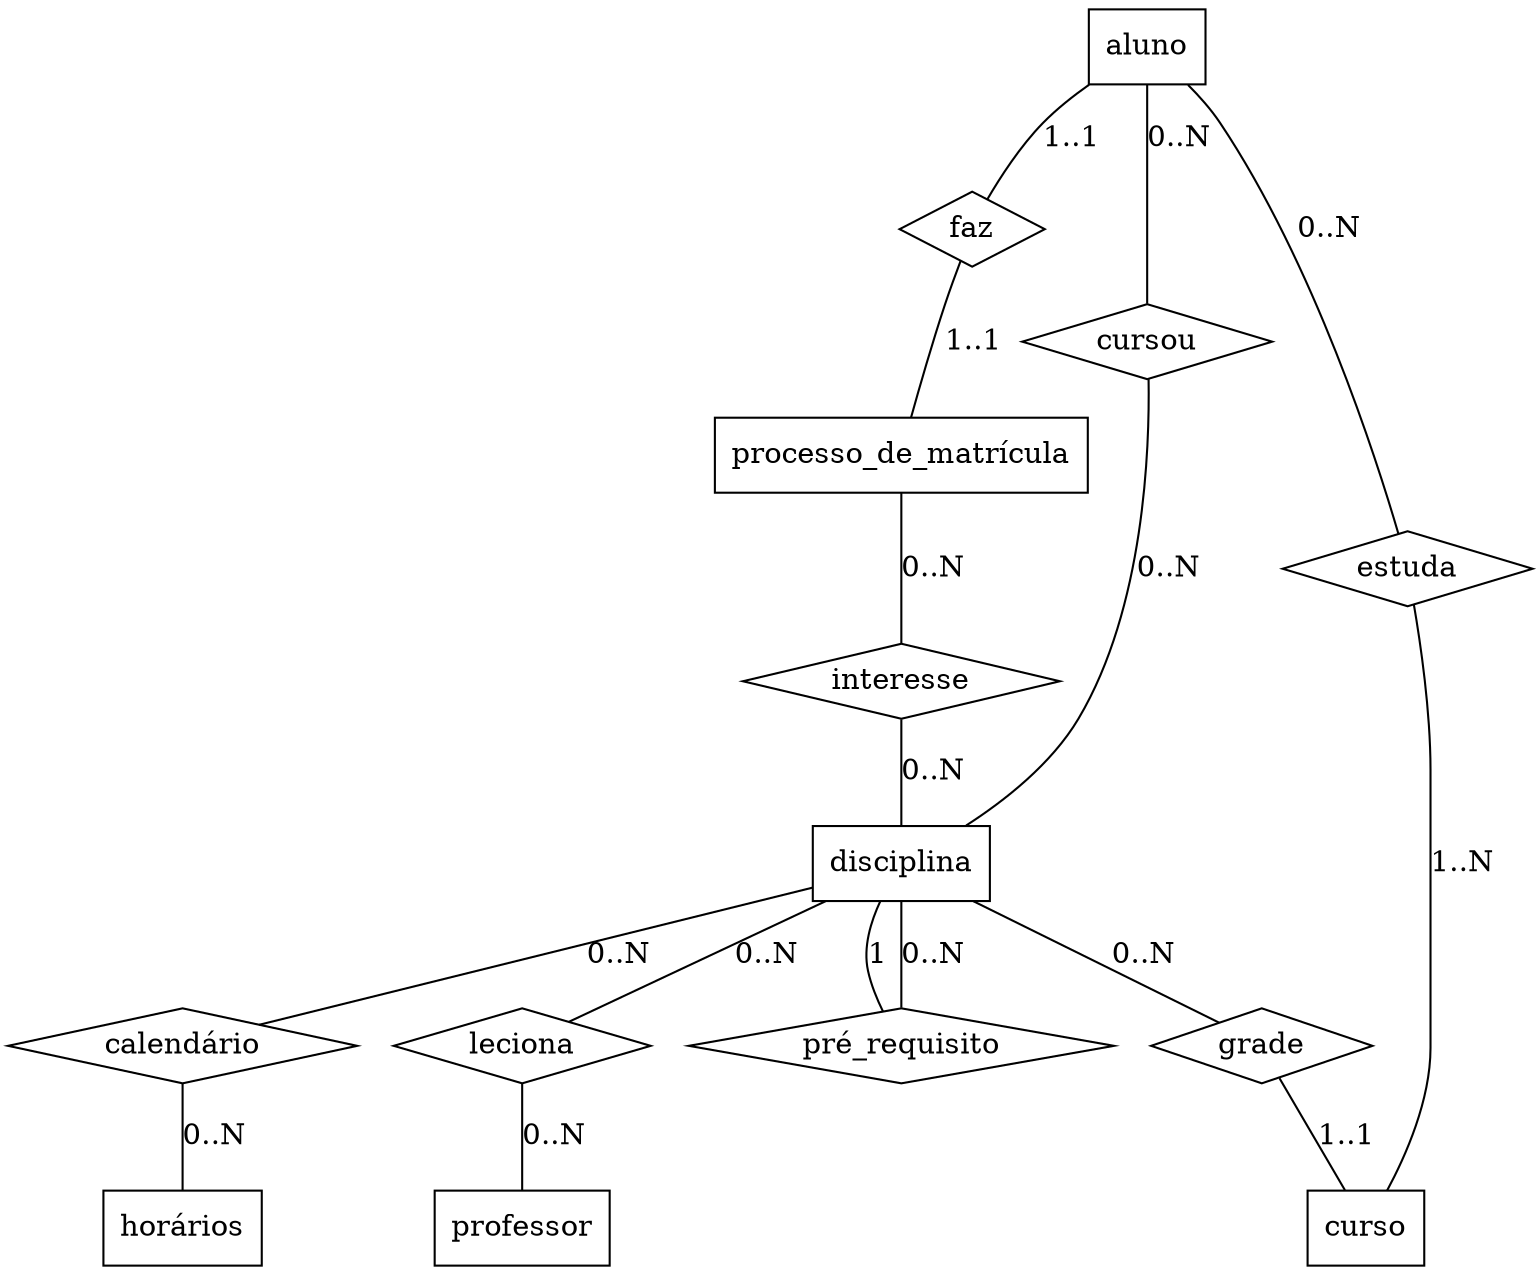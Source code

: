 graph diagramaER{
	//dot -Tpng diagramaER.dot -o diagramaER.png
	//Entidades
	aluno [shape = record]
	disciplina [shape = record]
	processo_de_matrícula [shape = record]
	horários [shape = record]
	professor [shape = record]
	curso [shape = record]

	//relacionamentos
	cursou [shape=diamond]
	faz [shape=diamond]
	interesse [shape=diamond]
	estuda [shape=diamond]
	pré_requisito [shape=diamond]
	calendário [shape=diamond]
	grade [shape=diamond]
	leciona [shape=diamond]

	//ligações
	aluno	-- cursou  [label="0..N"]
	cursou	-- disciplina [label="0..N"]
	aluno	-- faz [label="1..1"]
	faz		-- processo_de_matrícula[label="1..1"]
	aluno -- estuda [label="0..N"]
	estuda	-- curso [label="1..N"]
	processo_de_matrícula -- interesse [label="0..N"]
	interesse -- disciplina [label="0..N"]
	disciplina -- pré_requisito [label="1"]
	pré_requisito -- disciplina [label="0..N"]
	disciplina -- calendário [label="0..N"]
 	calendário-- horários [label="0..N"]
	disciplina -- grade [label="0..N"]
	grade -- curso [label="1..1"]
	disciplina -- leciona [label="0..N"]
	leciona -- professor [label="0..N"]
}
